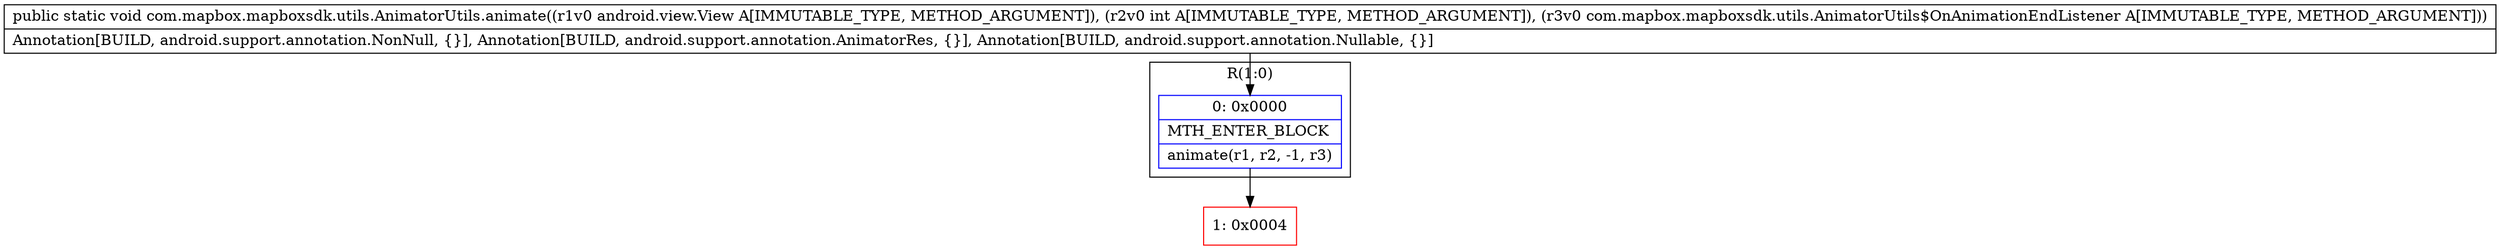 digraph "CFG forcom.mapbox.mapboxsdk.utils.AnimatorUtils.animate(Landroid\/view\/View;ILcom\/mapbox\/mapboxsdk\/utils\/AnimatorUtils$OnAnimationEndListener;)V" {
subgraph cluster_Region_815153015 {
label = "R(1:0)";
node [shape=record,color=blue];
Node_0 [shape=record,label="{0\:\ 0x0000|MTH_ENTER_BLOCK\l|animate(r1, r2, \-1, r3)\l}"];
}
Node_1 [shape=record,color=red,label="{1\:\ 0x0004}"];
MethodNode[shape=record,label="{public static void com.mapbox.mapboxsdk.utils.AnimatorUtils.animate((r1v0 android.view.View A[IMMUTABLE_TYPE, METHOD_ARGUMENT]), (r2v0 int A[IMMUTABLE_TYPE, METHOD_ARGUMENT]), (r3v0 com.mapbox.mapboxsdk.utils.AnimatorUtils$OnAnimationEndListener A[IMMUTABLE_TYPE, METHOD_ARGUMENT]))  | Annotation[BUILD, android.support.annotation.NonNull, \{\}], Annotation[BUILD, android.support.annotation.AnimatorRes, \{\}], Annotation[BUILD, android.support.annotation.Nullable, \{\}]\l}"];
MethodNode -> Node_0;
Node_0 -> Node_1;
}

